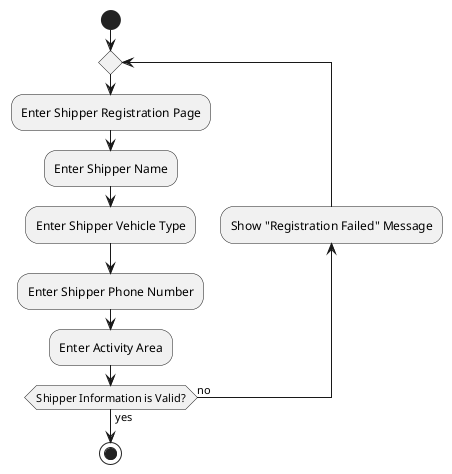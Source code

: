 @startuml Shipper Registration

start
repeat
:Enter Shipper Registration Page;
:Enter Shipper Name;
:Enter Shipper Vehicle Type;
:Enter Shipper Phone Number;
:Enter Activity Area;

backward :Show "Registration Failed" Message;
repeat while (Shipper Information is Valid?) is (no) not (yes)

stop

@enduml
